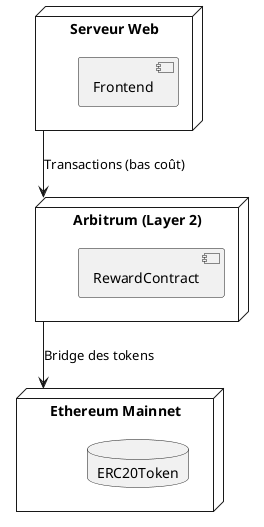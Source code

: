 @startuml Deployment_Diagram
node "Serveur Web" as web {
  component "Frontend"
}

node "Ethereum Mainnet" as mainnet {
  database "ERC20Token"
}

node "Arbitrum (Layer 2)" as l2 {
  component "RewardContract"
}

web --> l2 : "Transactions (bas coût)"
l2 --> mainnet : "Bridge des tokens"
@enduml